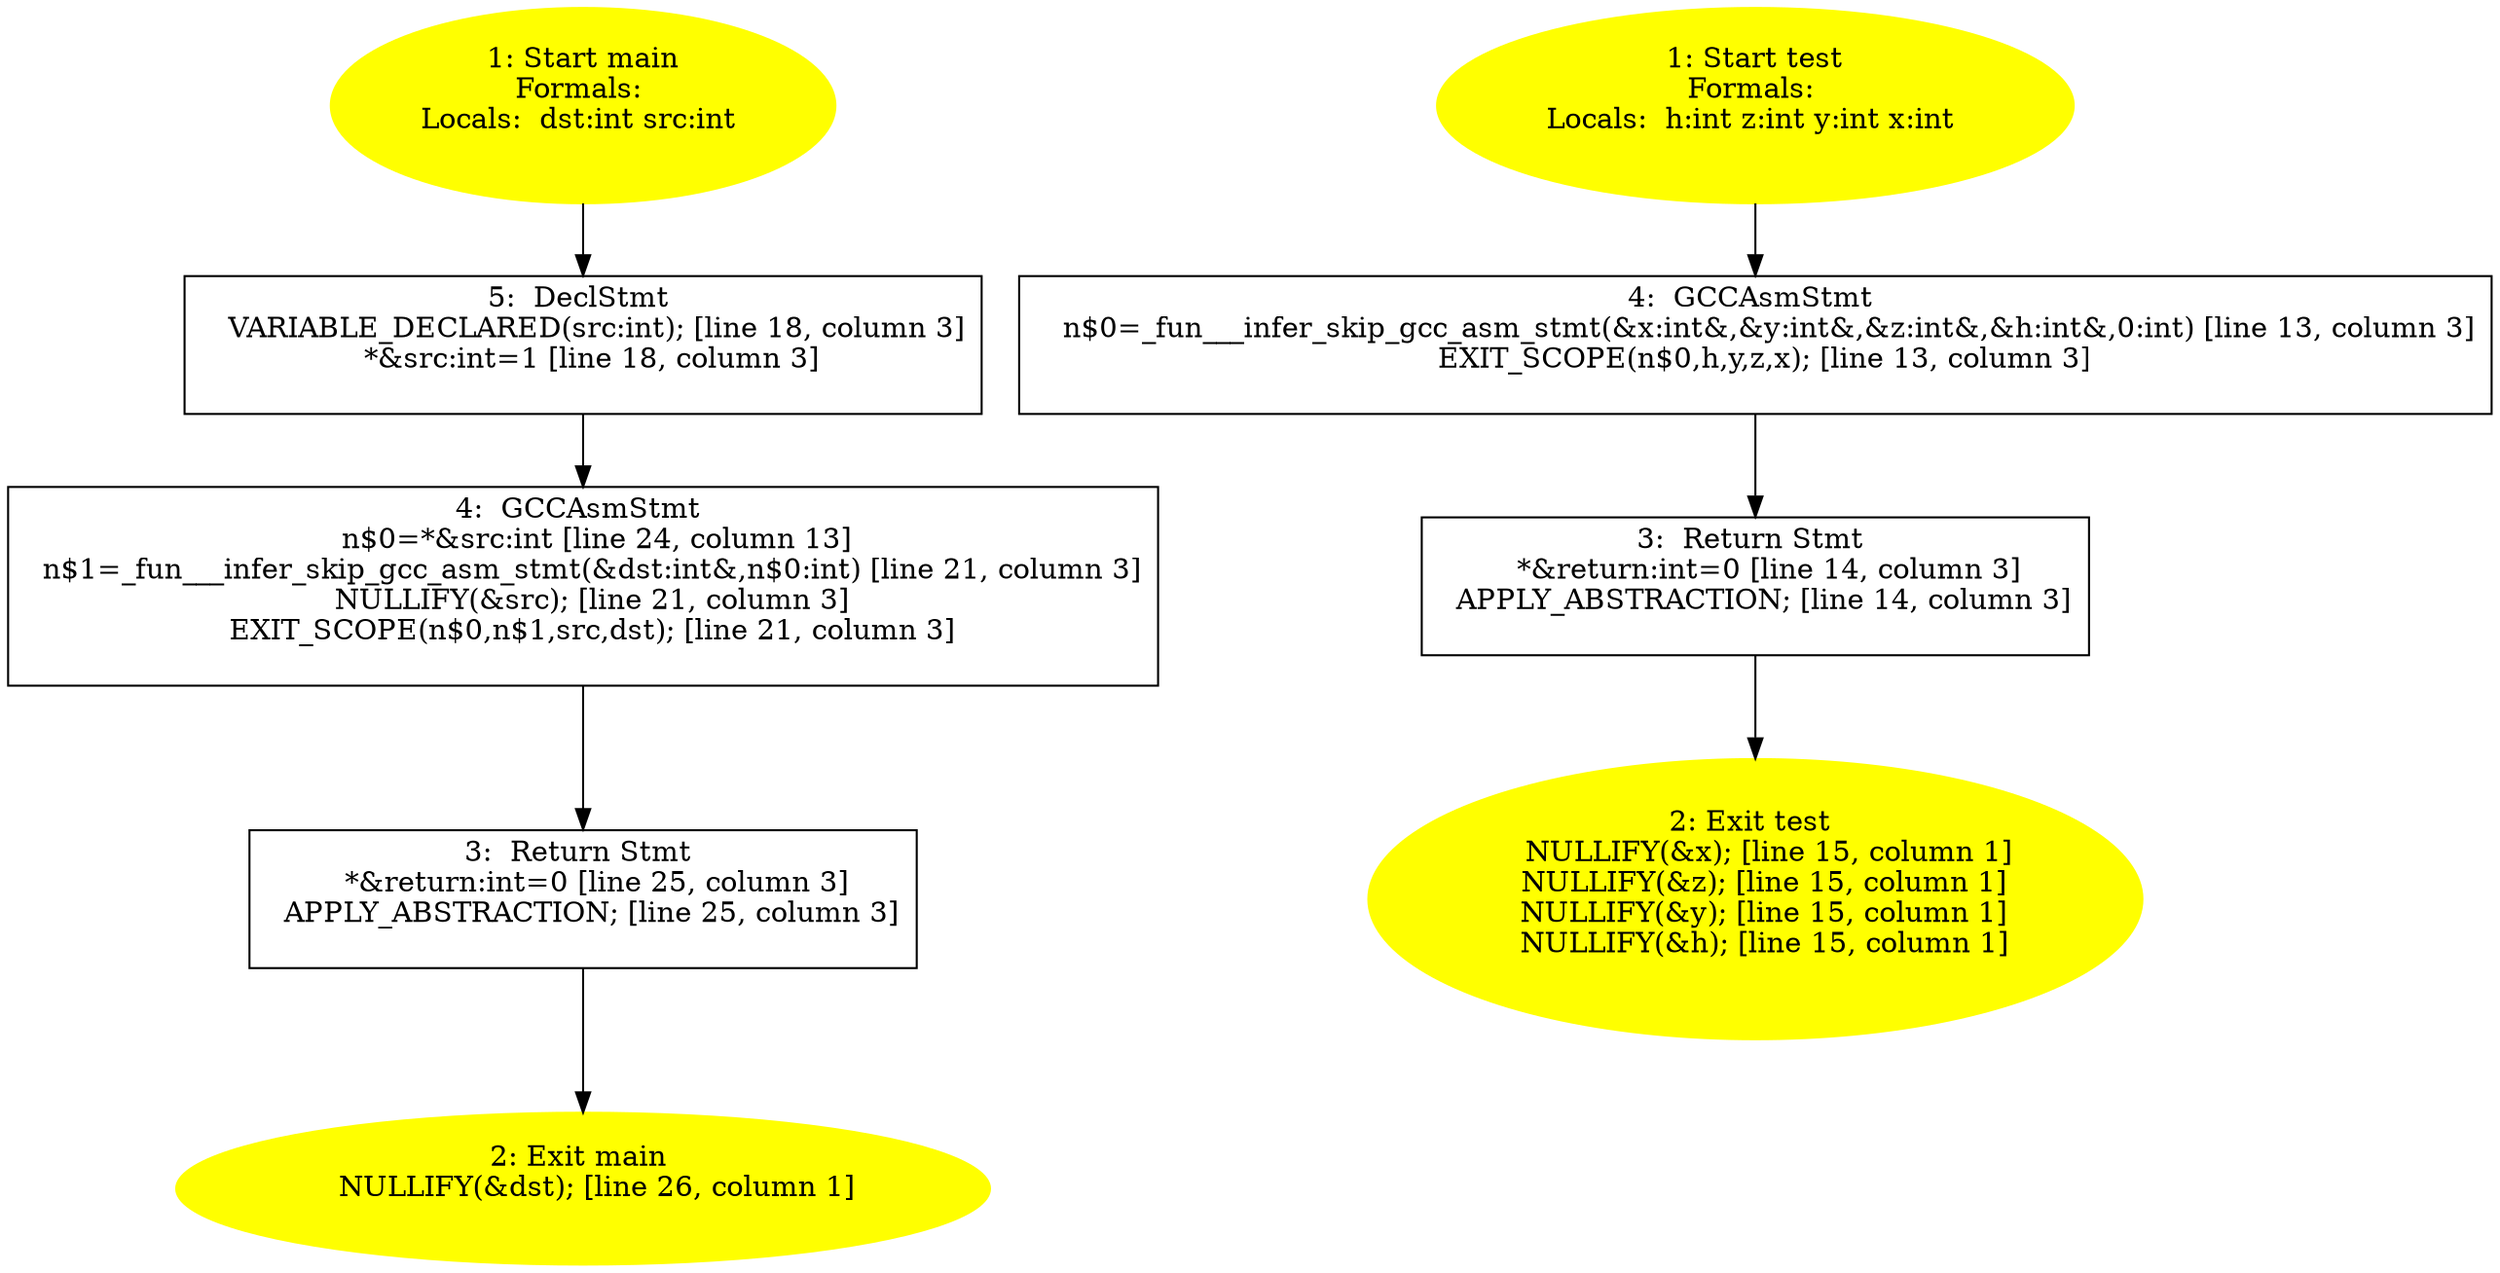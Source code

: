 /* @generated */
digraph cfg {
"main.fad58de7366495db4650cfefac2fcd61_1" [label="1: Start main\nFormals: \nLocals:  dst:int src:int \n  " color=yellow style=filled]
	

	 "main.fad58de7366495db4650cfefac2fcd61_1" -> "main.fad58de7366495db4650cfefac2fcd61_5" ;
"main.fad58de7366495db4650cfefac2fcd61_2" [label="2: Exit main \n   NULLIFY(&dst); [line 26, column 1]\n " color=yellow style=filled]
	

"main.fad58de7366495db4650cfefac2fcd61_3" [label="3:  Return Stmt \n   *&return:int=0 [line 25, column 3]\n  APPLY_ABSTRACTION; [line 25, column 3]\n " shape="box"]
	

	 "main.fad58de7366495db4650cfefac2fcd61_3" -> "main.fad58de7366495db4650cfefac2fcd61_2" ;
"main.fad58de7366495db4650cfefac2fcd61_4" [label="4:  GCCAsmStmt \n   n$0=*&src:int [line 24, column 13]\n  n$1=_fun___infer_skip_gcc_asm_stmt(&dst:int&,n$0:int) [line 21, column 3]\n  NULLIFY(&src); [line 21, column 3]\n  EXIT_SCOPE(n$0,n$1,src,dst); [line 21, column 3]\n " shape="box"]
	

	 "main.fad58de7366495db4650cfefac2fcd61_4" -> "main.fad58de7366495db4650cfefac2fcd61_3" ;
"main.fad58de7366495db4650cfefac2fcd61_5" [label="5:  DeclStmt \n   VARIABLE_DECLARED(src:int); [line 18, column 3]\n  *&src:int=1 [line 18, column 3]\n " shape="box"]
	

	 "main.fad58de7366495db4650cfefac2fcd61_5" -> "main.fad58de7366495db4650cfefac2fcd61_4" ;
"test.098f6bcd4621d373cade4e832627b4f6_1" [label="1: Start test\nFormals: \nLocals:  h:int z:int y:int x:int \n  " color=yellow style=filled]
	

	 "test.098f6bcd4621d373cade4e832627b4f6_1" -> "test.098f6bcd4621d373cade4e832627b4f6_4" ;
"test.098f6bcd4621d373cade4e832627b4f6_2" [label="2: Exit test \n   NULLIFY(&x); [line 15, column 1]\n  NULLIFY(&z); [line 15, column 1]\n  NULLIFY(&y); [line 15, column 1]\n  NULLIFY(&h); [line 15, column 1]\n " color=yellow style=filled]
	

"test.098f6bcd4621d373cade4e832627b4f6_3" [label="3:  Return Stmt \n   *&return:int=0 [line 14, column 3]\n  APPLY_ABSTRACTION; [line 14, column 3]\n " shape="box"]
	

	 "test.098f6bcd4621d373cade4e832627b4f6_3" -> "test.098f6bcd4621d373cade4e832627b4f6_2" ;
"test.098f6bcd4621d373cade4e832627b4f6_4" [label="4:  GCCAsmStmt \n   n$0=_fun___infer_skip_gcc_asm_stmt(&x:int&,&y:int&,&z:int&,&h:int&,0:int) [line 13, column 3]\n  EXIT_SCOPE(n$0,h,y,z,x); [line 13, column 3]\n " shape="box"]
	

	 "test.098f6bcd4621d373cade4e832627b4f6_4" -> "test.098f6bcd4621d373cade4e832627b4f6_3" ;
}
